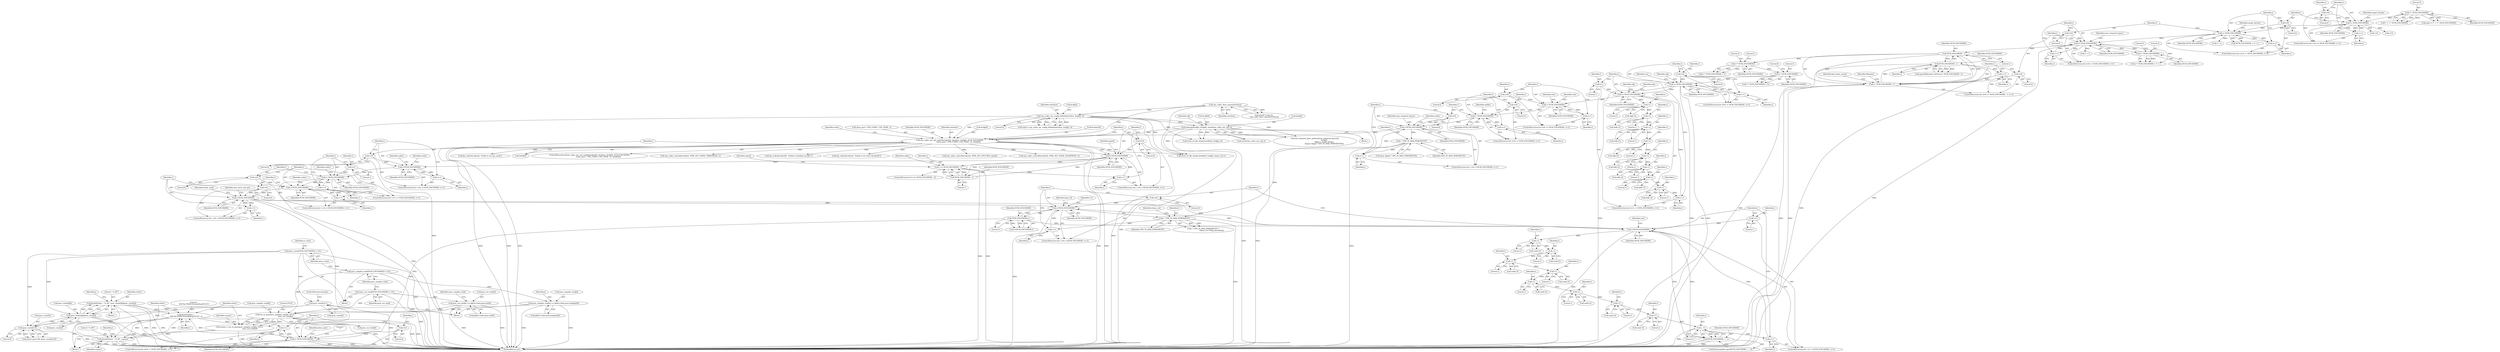digraph "0_Android_5a9753fca56f0eeb9f61e342b2fccffc364f9426_22@API" {
"1001669" [label="(Call,fprintf(stderr, \" %.3lf\", psnr_totals[i][j]/psnr_count[i]))"];
"1001655" [label="(Call,fprintf(stderr, \" %.3lf\", ovpsnr))"];
"1001651" [label="(Call,fprintf(stderr, \"\n ENC%d PSNR (Overall/Avg/Y/U/V)\", i))"];
"1001669" [label="(Call,fprintf(stderr, \" %.3lf\", psnr_totals[i][j]/psnr_count[i]))"];
"1001672" [label="(Call,psnr_totals[i][j]/psnr_count[i])"];
"1001633" [label="(Call,psnr_count[i]>0)"];
"1001558" [label="(Call,psnr_count[i]++)"];
"1000201" [label="(Call,psnr_count[NUM_ENCODERS] = {0})"];
"1001624" [label="(Call,i< NUM_ENCODERS)"];
"1001621" [label="(Call,i=0)"];
"1001627" [label="(Call,i++)"];
"1001066" [label="(Call,i<NUM_ENCODERS)"];
"1001063" [label="(Call,i=0)"];
"1001069" [label="(Call,i++)"];
"1001042" [label="(Call,i<NUM_ENCODERS)"];
"1001039" [label="(Call,i=0)"];
"1001045" [label="(Call,i++)"];
"1001018" [label="(Call,i< NUM_ENCODERS)"];
"1001015" [label="(Call,i=1)"];
"1001021" [label="(Call,i++)"];
"1000980" [label="(Call,i<NUM_ENCODERS)"];
"1000983" [label="(Call,i++)"];
"1000977" [label="(Call,i=0)"];
"1000941" [label="(Call,i<NUM_ENCODERS)"];
"1000938" [label="(Call,i=0)"];
"1000944" [label="(Call,i++)"];
"1000953" [label="(Call,i == NUM_ENCODERS - 1)"];
"1000955" [label="(Call,NUM_ENCODERS - 1)"];
"1000912" [label="(Call,vpx_codec_enc_init_multi(&codec[0], interface, &cfg[0], NUM_ENCODERS,\n                                 (show_psnr ? VPX_CODEC_USE_PSNR : 0), &dsf[0]))"];
"1000238" [label="(Call,vpx_codec_iface_name(interface))"];
"1000474" [label="(Call,vpx_codec_enc_config_default(interface, &cfg[i], 0))"];
"1000643" [label="(Call,memcpy(&cfg[i], &cfg[0], sizeof(vpx_codec_enc_cfg_t)))"];
"1000886" [label="(Call,i<NUM_ENCODERS)"];
"1000883" [label="(Call,i=0)"];
"1000889" [label="(Call,i++)"];
"1000908" [label="(Call,i * VPX_TS_MAX_PERIODICITY)"];
"1000864" [label="(Call,i< NUM_ENCODERS)"];
"1000867" [label="(Call,i++)"];
"1000861" [label="(Call,i=0)"];
"1000803" [label="(Call,i< NUM_ENCODERS)"];
"1000806" [label="(Call,i++)"];
"1000800" [label="(Call,i=0)"];
"1000637" [label="(Call,i< NUM_ENCODERS)"];
"1000640" [label="(Call,i++)"];
"1000746" [label="(Call,i-1)"];
"1000731" [label="(Call,i-1)"];
"1000715" [label="(Call,i-1)"];
"1000707" [label="(Call,i-1)"];
"1000700" [label="(Call,i-1)"];
"1000687" [label="(Call,i-1)"];
"1000679" [label="(Call,i-1)"];
"1000672" [label="(Call,i-1)"];
"1000634" [label="(Call,i=1)"];
"1000464" [label="(Call,i< NUM_ENCODERS)"];
"1000467" [label="(Call,i++)"];
"1000461" [label="(Call,i=0)"];
"1000454" [label="(Call,3 * NUM_ENCODERS)"];
"1000442" [label="(Call,3 * NUM_ENCODERS)"];
"1000411" [label="(Call,NUM_ENCODERS - 1)"];
"1000368" [label="(Call,i< NUM_ENCODERS)"];
"1000365" [label="(Call,i=0)"];
"1000371" [label="(Call,i++)"];
"1000382" [label="(Call,2 * NUM_ENCODERS)"];
"1000344" [label="(Call,i< NUM_ENCODERS)"];
"1000347" [label="(Call,i++)"];
"1000341" [label="(Call,i=0)"];
"1000302" [label="(Call,i< NUM_ENCODERS)"];
"1000305" [label="(Call,i++)"];
"1000299" [label="(Call,i=0)"];
"1000228" [label="(Call,3 * NUM_ENCODERS)"];
"1000422" [label="(Call,NUM_ENCODERS - i)"];
"1000409" [label="(Call,i< NUM_ENCODERS - 1)"];
"1000406" [label="(Call,i=0)"];
"1000414" [label="(Call,i++)"];
"1001442" [label="(Call,NUM_ENCODERS-1)"];
"1001309" [label="(Call,i<NUM_ENCODERS)"];
"1001312" [label="(Call,i++)"];
"1001347" [label="(Call,i * VPX_TS_MAX_PERIODICITY)"];
"1001306" [label="(Call,i=0)"];
"1001137" [label="(Call,i<NUM_ENCODERS)"];
"1001134" [label="(Call,i=1)"];
"1001140" [label="(Call,i++)"];
"1001298" [label="(Call,i - 1)"];
"1001208" [label="(Call,i-1)"];
"1001201" [label="(Call,i-1)"];
"1001193" [label="(Call,i-1)"];
"1001184" [label="(Call,i-1)"];
"1001175" [label="(Call,i-1)"];
"1001166" [label="(Call,i-1)"];
"1001157" [label="(Call,i-1)"];
"1001148" [label="(Call,i-1)"];
"1001296" [label="(Call,NUM_ENCODERS - i - 1)"];
"1001641" [label="(Call,ovpsnr = sse_to_psnr(psnr_samples_total[i], 255.0,\n                                        psnr_sse_total[i]))"];
"1001643" [label="(Call,sse_to_psnr(psnr_samples_total[i], 255.0,\n                                        psnr_sse_total[i]))"];
"1001533" [label="(Call,psnr_samples_total[i] += pkt[i]->data.psnr.samples[0])"];
"1000196" [label="(Call,psnr_samples_total[NUM_ENCODERS] = {0})"];
"1000193" [label="(Call,psnr_sse_total[NUM_ENCODERS] = {0})"];
"1001518" [label="(Call,psnr_sse_total[i] += pkt[i]->data.psnr.sse[0])"];
"1000981" [label="(Identifier,i)"];
"1000422" [label="(Call,NUM_ENCODERS - i)"];
"1000681" [label="(Literal,1)"];
"1000455" [label="(Literal,3)"];
"1001014" [label="(ControlStructure,for ( i=1; i< NUM_ENCODERS; i++))"];
"1000868" [label="(Identifier,i)"];
"1000688" [label="(Identifier,i)"];
"1001658" [label="(Identifier,ovpsnr)"];
"1001167" [label="(Identifier,i)"];
"1001522" [label="(Call,pkt[i]->data.psnr.sse[0])"];
"1000746" [label="(Call,i-1)"];
"1001627" [label="(Call,i++)"];
"1000642" [label="(Block,)"];
"1001039" [label="(Call,i=0)"];
"1001155" [label="(Call,raw[i-1])"];
"1000867" [label="(Call,i++)"];
"1001195" [label="(Literal,1)"];
"1000917" [label="(Identifier,interface)"];
"1001146" [label="(Call,raw[i-1])"];
"1000462" [label="(Identifier,i)"];
"1001105" [label="(Identifier,frame_avail)"];
"1001655" [label="(Call,fprintf(stderr, \" %.3lf\", ovpsnr))"];
"1000862" [label="(Identifier,i)"];
"1001731" [label="(MethodReturn,int)"];
"1000376" [label="(Identifier,num_temporal_layers)"];
"1000464" [label="(Call,i< NUM_ENCODERS)"];
"1001208" [label="(Call,i-1)"];
"1000415" [label="(Identifier,i)"];
"1001535" [label="(Identifier,psnr_samples_total)"];
"1000713" [label="(Call,dsf[i-1])"];
"1000888" [label="(Identifier,NUM_ENCODERS)"];
"1001444" [label="(Literal,1)"];
"1001069" [label="(Call,i++)"];
"1000687" [label="(Call,i-1)"];
"1001312" [label="(Call,i++)"];
"1001166" [label="(Call,i-1)"];
"1001028" [label="(Identifier,codec)"];
"1001138" [label="(Identifier,i)"];
"1000944" [label="(Call,i++)"];
"1000983" [label="(Call,i++)"];
"1000918" [label="(Call,&cfg[0])"];
"1000369" [label="(Identifier,i)"];
"1001148" [label="(Call,i-1)"];
"1001389" [label="(Identifier,tv1)"];
"1000931" [label="(Call,die_codec(&codec[0], \"Failed to initialize encoder\"))"];
"1000301" [label="(Literal,0)"];
"1000913" [label="(Call,&codec[0])"];
"1001074" [label="(Identifier,max_intra_size_pct)"];
"1001670" [label="(Identifier,stderr)"];
"1001016" [label="(Identifier,i)"];
"1000984" [label="(Identifier,i)"];
"1000715" [label="(Call,i-1)"];
"1000886" [label="(Call,i<NUM_ENCODERS)"];
"1001644" [label="(Call,psnr_samples_total[i])"];
"1001185" [label="(Identifier,i)"];
"1000411" [label="(Call,NUM_ENCODERS - 1)"];
"1000340" [label="(ControlStructure,for (i=0; i< NUM_ENCODERS; i++))"];
"1000638" [label="(Identifier,i)"];
"1000419" [label="(Call,sprintf(filename,\"ds%d.yuv\",NUM_ENCODERS - i))"];
"1001625" [label="(Identifier,i)"];
"1000639" [label="(Identifier,NUM_ENCODERS)"];
"1000731" [label="(Call,i-1)"];
"1000454" [label="(Call,3 * NUM_ENCODERS)"];
"1000802" [label="(Literal,0)"];
"1001062" [label="(ControlStructure,for ( i=0; i<NUM_ENCODERS; i++))"];
"1001673" [label="(Call,psnr_totals[i][j])"];
"1000994" [label="(Call,die_codec(&codec[i], \"Failed to set static threshold\"))"];
"1000474" [label="(Call,vpx_codec_enc_config_default(interface, &cfg[i], 0))"];
"1000937" [label="(ControlStructure,for ( i=0; i<NUM_ENCODERS; i++))"];
"1001305" [label="(ControlStructure,for ( i=0; i<NUM_ENCODERS; i++))"];
"1000942" [label="(Identifier,i)"];
"1000197" [label="(Identifier,psnr_samples_total)"];
"1000635" [label="(Identifier,i)"];
"1000230" [label="(Identifier,NUM_ENCODERS)"];
"1000689" [label="(Literal,1)"];
"1000637" [label="(Call,i< NUM_ENCODERS)"];
"1000865" [label="(Identifier,i)"];
"1001672" [label="(Call,psnr_totals[i][j]/psnr_count[i])"];
"1000359" [label="(Call,5 + i)"];
"1001562" [label="(ControlStructure,break;)"];
"1000453" [label="(Call,3 * NUM_ENCODERS + 6)"];
"1001300" [label="(Literal,1)"];
"1001313" [label="(Identifier,i)"];
"1000990" [label="(Identifier,codec)"];
"1000890" [label="(Identifier,i)"];
"1000804" [label="(Identifier,i)"];
"1001654" [label="(Identifier,i)"];
"1000949" [label="(Identifier,speed)"];
"1000196" [label="(Call,psnr_samples_total[NUM_ENCODERS] = {0})"];
"1000801" [label="(Identifier,i)"];
"1001019" [label="(Identifier,i)"];
"1000193" [label="(Call,psnr_sse_total[NUM_ENCODERS] = {0})"];
"1001631" [label="(Call,(show_psnr) && (psnr_count[i]>0))"];
"1001164" [label="(Call,raw[i-1])"];
"1000413" [label="(Literal,1)"];
"1000894" [label="(Identifier,num_temporal_layers)"];
"1000882" [label="(ControlStructure,for ( i=0; i<NUM_ENCODERS; i++))"];
"1001632" [label="(Identifier,show_psnr)"];
"1001712" [label="(Call,write_ivf_file_header(outfile[i], &cfg[i], frame_cnt-1))"];
"1001173" [label="(Call,raw[i-1])"];
"1001175" [label="(Call,i-1)"];
"1000383" [label="(Literal,2)"];
"1001668" [label="(Block,)"];
"1001307" [label="(Identifier,i)"];
"1000298" [label="(ControlStructure,for (i=0; i< NUM_ENCODERS; i++))"];
"1000224" [label="(Call,argc!= (7 + 3 * NUM_ENCODERS))"];
"1001150" [label="(Literal,1)"];
"1000963" [label="(Call,vpx_codec_control(&codec[i], VP8E_SET_CPUUSED, speed))"];
"1000648" [label="(Call,&cfg[0])"];
"1000955" [label="(Call,NUM_ENCODERS - 1)"];
"1000698" [label="(Call,cfg[i-1])"];
"1001349" [label="(Identifier,VPX_TS_MAX_PERIODICITY)"];
"1001068" [label="(Identifier,NUM_ENCODERS)"];
"1001516" [label="(Block,)"];
"1000385" [label="(Call,5 + i)"];
"1001184" [label="(Call,i-1)"];
"1000705" [label="(Call,dsf[i-1])"];
"1000806" [label="(Call,i++)"];
"1000864" [label="(Call,i< NUM_ENCODERS)"];
"1000701" [label="(Identifier,i)"];
"1000640" [label="(Call,i++)"];
"1000467" [label="(Call,i++)"];
"1000407" [label="(Identifier,i)"];
"1000685" [label="(Call,dsf[i-1])"];
"1000873" [label="(Call,write_ivf_file_header(outfile[i], &cfg[i], 0))"];
"1000680" [label="(Identifier,i)"];
"1000889" [label="(Call,i++)"];
"1001641" [label="(Call,ovpsnr = sse_to_psnr(psnr_samples_total[i], 255.0,\n                                        psnr_sse_total[i]))"];
"1000149" [label="(Block,)"];
"1000470" [label="(Call,res[i] = vpx_codec_enc_config_default(interface, &cfg[i], 0))"];
"1000807" [label="(Identifier,i)"];
"1000468" [label="(Identifier,i)"];
"1001348" [label="(Identifier,i)"];
"1001669" [label="(Call,fprintf(stderr, \" %.3lf\", psnr_totals[i][j]/psnr_count[i]))"];
"1001310" [label="(Identifier,i)"];
"1000329" [label="(Call,i+5)"];
"1001202" [label="(Identifier,i)"];
"1001626" [label="(Identifier,NUM_ENCODERS)"];
"1001667" [label="(Identifier,j)"];
"1001045" [label="(Call,i++)"];
"1000748" [label="(Literal,1)"];
"1000732" [label="(Identifier,i)"];
"1001067" [label="(Identifier,i)"];
"1001656" [label="(Identifier,stderr)"];
"1001628" [label="(Identifier,i)"];
"1000636" [label="(Literal,1)"];
"1000866" [label="(Identifier,NUM_ENCODERS)"];
"1000239" [label="(Identifier,interface)"];
"1000305" [label="(Call,i++)"];
"1000941" [label="(Call,i<NUM_ENCODERS)"];
"1000679" [label="(Call,i-1)"];
"1000644" [label="(Call,&cfg[i])"];
"1000236" [label="(Call,printf(\"Using %s\n\",vpx_codec_iface_name(interface)))"];
"1000673" [label="(Identifier,i)"];
"1001159" [label="(Literal,1)"];
"1001001" [label="(Call,vpx_codec_control(&codec[0], VP8E_SET_NOISE_SENSITIVITY, 1))"];
"1001149" [label="(Identifier,i)"];
"1000364" [label="(ControlStructure,for (i=0; i< NUM_ENCODERS; i++))"];
"1000357" [label="(Call,NUM_ENCODERS + 5 + i)"];
"1001637" [label="(Literal,0)"];
"1000979" [label="(Literal,0)"];
"1001651" [label="(Call,fprintf(stderr, \"\n ENC%d PSNR (Overall/Avg/Y/U/V)\", i))"];
"1000939" [label="(Identifier,i)"];
"1000480" [label="(Literal,0)"];
"1001558" [label="(Call,psnr_count[i]++)"];
"1000371" [label="(Call,i++)"];
"1000381" [label="(Call,2 * NUM_ENCODERS + 5 + i)"];
"1000228" [label="(Call,3 * NUM_ENCODERS)"];
"1000205" [label="(Identifier,cx_time)"];
"1000934" [label="(Identifier,codec)"];
"1001622" [label="(Identifier,i)"];
"1000463" [label="(Literal,0)"];
"1001004" [label="(Identifier,codec)"];
"1001046" [label="(Identifier,i)"];
"1001177" [label="(Literal,1)"];
"1000441" [label="(Call,3 * NUM_ENCODERS + 5)"];
"1000306" [label="(Identifier,i)"];
"1000860" [label="(ControlStructure,for (i=0; i< NUM_ENCODERS; i++))"];
"1000943" [label="(Identifier,NUM_ENCODERS)"];
"1001191" [label="(Call,raw[i-1])"];
"1001623" [label="(Literal,0)"];
"1000300" [label="(Identifier,i)"];
"1000343" [label="(Literal,0)"];
"1000952" [label="(ControlStructure,if (i == NUM_ENCODERS - 1))"];
"1000915" [label="(Identifier,codec)"];
"1000366" [label="(Identifier,i)"];
"1000465" [label="(Identifier,i)"];
"1000408" [label="(Literal,0)"];
"1001018" [label="(Call,i< NUM_ENCODERS)"];
"1000342" [label="(Identifier,i)"];
"1000444" [label="(Identifier,NUM_ENCODERS)"];
"1000717" [label="(Literal,1)"];
"1000643" [label="(Call,memcpy(&cfg[i], &cfg[0], sizeof(vpx_codec_enc_cfg_t)))"];
"1000367" [label="(Literal,0)"];
"1000476" [label="(Call,&cfg[i])"];
"1001638" [label="(Block,)"];
"1000956" [label="(Identifier,NUM_ENCODERS)"];
"1000406" [label="(Call,i=0)"];
"1000652" [label="(Call,sizeof(vpx_codec_enc_cfg_t))"];
"1000442" [label="(Call,3 * NUM_ENCODERS)"];
"1000384" [label="(Identifier,NUM_ENCODERS)"];
"1000885" [label="(Literal,0)"];
"1000497" [label="(Identifier,cfg)"];
"1000813" [label="(Identifier,raw)"];
"1000976" [label="(ControlStructure,for ( i=0; i<NUM_ENCODERS; i++))"];
"1001643" [label="(Call,sse_to_psnr(psnr_samples_total[i], 255.0,\n                                        psnr_sse_total[i]))"];
"1001044" [label="(Identifier,NUM_ENCODERS)"];
"1001346" [label="(Call,i * VPX_TS_MAX_PERIODICITY +\n                                frame_cnt % flag_periodicity)"];
"1000716" [label="(Identifier,i)"];
"1000970" [label="(Call,die_codec(&codec[i], \"Failed to set cpu_used\"))"];
"1001140" [label="(Call,i++)"];
"1000729" [label="(Call,dsf[i-1])"];
"1000953" [label="(Call,i == NUM_ENCODERS - 1)"];
"1000892" [label="(Call,set_temporal_layer_pattern(num_temporal_layers[i],\n                                   &cfg[i],\n                                   cfg[i].rc_target_bitrate,\n                                   &layer_flags[i * VPX_TS_MAX_PERIODICITY]))"];
"1001043" [label="(Identifier,i)"];
"1001440" [label="(Call,i=NUM_ENCODERS-1)"];
"1000909" [label="(Identifier,i)"];
"1000674" [label="(Literal,1)"];
"1000927" [label="(Call,&dsf[0])"];
"1001533" [label="(Call,psnr_samples_total[i] += pkt[i]->data.psnr.samples[0])"];
"1001041" [label="(Literal,0)"];
"1000908" [label="(Call,i * VPX_TS_MAX_PERIODICITY)"];
"1001299" [label="(Identifier,i)"];
"1000677" [label="(Call,dsf[i-1])"];
"1001210" [label="(Literal,1)"];
"1000800" [label="(Call,i=0)"];
"1001066" [label="(Call,i<NUM_ENCODERS)"];
"1000443" [label="(Literal,3)"];
"1001653" [label="(Literal,\"\n ENC%d PSNR (Overall/Avg/Y/U/V)\")"];
"1001648" [label="(Call,psnr_sse_total[i])"];
"1001042" [label="(Call,i<NUM_ENCODERS)"];
"1000372" [label="(Identifier,i)"];
"1000304" [label="(Identifier,NUM_ENCODERS)"];
"1001624" [label="(Call,i< NUM_ENCODERS)"];
"1001038" [label="(ControlStructure,for ( i=0; i<NUM_ENCODERS; i++))"];
"1000708" [label="(Identifier,i)"];
"1000311" [label="(Identifier,target_bitrate)"];
"1001351" [label="(Identifier,frame_cnt)"];
"1001442" [label="(Call,NUM_ENCODERS-1)"];
"1001186" [label="(Literal,1)"];
"1001316" [label="(Identifier,layer_id)"];
"1001015" [label="(Call,i=1)"];
"1000978" [label="(Identifier,i)"];
"1000945" [label="(Identifier,i)"];
"1000348" [label="(Identifier,i)"];
"1001550" [label="(Identifier,j)"];
"1001311" [label="(Identifier,NUM_ENCODERS)"];
"1000700" [label="(Call,i-1)"];
"1000437" [label="(Identifier,key_frame_insert)"];
"1001297" [label="(Identifier,NUM_ENCODERS)"];
"1000980" [label="(Call,i<NUM_ENCODERS)"];
"1000906" [label="(Call,layer_flags[i * VPX_TS_MAX_PERIODICITY])"];
"1000370" [label="(Identifier,NUM_ENCODERS)"];
"1001022" [label="(Identifier,i)"];
"1000347" [label="(Call,i++)"];
"1000303" [label="(Identifier,i)"];
"1000445" [label="(Literal,5)"];
"1000337" [label="(Call,i+4)"];
"1000386" [label="(Literal,5)"];
"1001136" [label="(Literal,1)"];
"1001642" [label="(Identifier,ovpsnr)"];
"1000229" [label="(Literal,3)"];
"1001308" [label="(Literal,0)"];
"1001176" [label="(Identifier,i)"];
"1001139" [label="(Identifier,NUM_ENCODERS)"];
"1001137" [label="(Call,i<NUM_ENCODERS)"];
"1000887" [label="(Identifier,i)"];
"1000423" [label="(Identifier,NUM_ENCODERS)"];
"1001133" [label="(ControlStructure,for ( i=1; i<NUM_ENCODERS; i++))"];
"1000799" [label="(ControlStructure,for (i=0; i< NUM_ENCODERS; i++))"];
"1001621" [label="(Call,i=0)"];
"1001657" [label="(Literal,\" %.3lf\")"];
"1000424" [label="(Identifier,i)"];
"1000805" [label="(Identifier,NUM_ENCODERS)"];
"1000911" [label="(ControlStructure,if(vpx_codec_enc_init_multi(&codec[0], interface, &cfg[0], NUM_ENCODERS,\n                                 (show_psnr ? VPX_CODEC_USE_PSNR : 0), &dsf[0])))"];
"1001296" [label="(Call,NUM_ENCODERS - i - 1)"];
"1000844" [label="(Identifier,raw)"];
"1000226" [label="(Call,7 + 3 * NUM_ENCODERS)"];
"1001209" [label="(Identifier,i)"];
"1001021" [label="(Call,i++)"];
"1001203" [label="(Literal,1)"];
"1001017" [label="(Literal,1)"];
"1000641" [label="(Identifier,i)"];
"1000884" [label="(Identifier,i)"];
"1000670" [label="(Call,cfg[i-1])"];
"1001135" [label="(Identifier,i)"];
"1001201" [label="(Call,i-1)"];
"1000646" [label="(Identifier,cfg)"];
"1000341" [label="(Call,i=0)"];
"1001633" [label="(Call,psnr_count[i]>0)"];
"1001518" [label="(Call,psnr_sse_total[i] += pkt[i]->data.psnr.sse[0])"];
"1001678" [label="(Call,psnr_count[i])"];
"1001559" [label="(Call,psnr_count[i])"];
"1000977" [label="(Call,i=0)"];
"1000475" [label="(Identifier,interface)"];
"1000352" [label="(Identifier,target_bitrate)"];
"1000302" [label="(Call,i< NUM_ENCODERS)"];
"1000923" [label="(Call,show_psnr ? VPX_CODEC_USE_PSNR : 0)"];
"1000299" [label="(Call,i=0)"];
"1001157" [label="(Call,i-1)"];
"1000633" [label="(ControlStructure,for (i=1; i< NUM_ENCODERS; i++))"];
"1000365" [label="(Call,i=0)"];
"1001168" [label="(Literal,1)"];
"1001298" [label="(Call,i - 1)"];
"1000405" [label="(ControlStructure,for (i=0; i< NUM_ENCODERS - 1; i++))"];
"1000368" [label="(Call,i< NUM_ENCODERS)"];
"1000883" [label="(Call,i=0)"];
"1000910" [label="(Identifier,VPX_TS_MAX_PERIODICITY)"];
"1000709" [label="(Literal,1)"];
"1000414" [label="(Call,i++)"];
"1001065" [label="(Literal,0)"];
"1000957" [label="(Literal,1)"];
"1001728" [label="(Literal,\"\n\")"];
"1000201" [label="(Call,psnr_count[NUM_ENCODERS] = {0})"];
"1000672" [label="(Call,i-1)"];
"1001064" [label="(Identifier,i)"];
"1001661" [label="(Identifier,j)"];
"1001070" [label="(Identifier,i)"];
"1001634" [label="(Call,psnr_count[i])"];
"1001537" [label="(Call,pkt[i]->data.psnr.samples[0])"];
"1000346" [label="(Identifier,NUM_ENCODERS)"];
"1000202" [label="(Identifier,psnr_count)"];
"1000409" [label="(Call,i< NUM_ENCODERS - 1)"];
"1000863" [label="(Literal,0)"];
"1000345" [label="(Identifier,i)"];
"1001158" [label="(Identifier,i)"];
"1000982" [label="(Identifier,NUM_ENCODERS)"];
"1000707" [label="(Call,i-1)"];
"1000382" [label="(Call,2 * NUM_ENCODERS)"];
"1001309" [label="(Call,i<NUM_ENCODERS)"];
"1000940" [label="(Literal,0)"];
"1001671" [label="(Literal,\" %.3lf\")"];
"1001040" [label="(Identifier,i)"];
"1000912" [label="(Call,vpx_codec_enc_init_multi(&codec[0], interface, &cfg[0], NUM_ENCODERS,\n                                 (show_psnr ? VPX_CODEC_USE_PSNR : 0), &dsf[0]))"];
"1000861" [label="(Call,i=0)"];
"1000420" [label="(Identifier,filename)"];
"1000456" [label="(Identifier,NUM_ENCODERS)"];
"1001020" [label="(Identifier,NUM_ENCODERS)"];
"1000959" [label="(Identifier,speed)"];
"1001134" [label="(Call,i=1)"];
"1000634" [label="(Call,i=1)"];
"1000966" [label="(Identifier,codec)"];
"1000781" [label="(Identifier,cfg)"];
"1001306" [label="(Call,i=0)"];
"1001620" [label="(ControlStructure,for (i=0; i< NUM_ENCODERS; i++))"];
"1001194" [label="(Identifier,i)"];
"1001182" [label="(Call,raw[i-1])"];
"1000954" [label="(Identifier,i)"];
"1000457" [label="(Literal,6)"];
"1000987" [label="(Call,vpx_codec_control(&codec[i], VP8E_SET_STATIC_THRESHOLD, 1))"];
"1000938" [label="(Call,i=0)"];
"1001206" [label="(Call,raw[i-1])"];
"1000460" [label="(ControlStructure,for (i=0; i< NUM_ENCODERS; i++))"];
"1001199" [label="(Call,raw[i-1])"];
"1001347" [label="(Call,i * VPX_TS_MAX_PERIODICITY)"];
"1000472" [label="(Identifier,res)"];
"1000410" [label="(Identifier,i)"];
"1000461" [label="(Call,i=0)"];
"1001294" [label="(Call,downsampled_input[NUM_ENCODERS - i - 1])"];
"1001647" [label="(Literal,255.0)"];
"1000803" [label="(Call,i< NUM_ENCODERS)"];
"1000194" [label="(Identifier,psnr_sse_total)"];
"1001443" [label="(Identifier,NUM_ENCODERS)"];
"1001519" [label="(Call,psnr_sse_total[i])"];
"1001147" [label="(Identifier,raw)"];
"1001652" [label="(Identifier,stderr)"];
"1000344" [label="(Call,i< NUM_ENCODERS)"];
"1000466" [label="(Identifier,NUM_ENCODERS)"];
"1001063" [label="(Call,i=0)"];
"1000922" [label="(Identifier,NUM_ENCODERS)"];
"1001534" [label="(Call,psnr_samples_total[i])"];
"1000412" [label="(Identifier,NUM_ENCODERS)"];
"1000871" [label="(Identifier,outfile)"];
"1000744" [label="(Call,dsf[i-1])"];
"1000747" [label="(Identifier,i)"];
"1000702" [label="(Literal,1)"];
"1001141" [label="(Identifier,i)"];
"1000238" [label="(Call,vpx_codec_iface_name(interface))"];
"1000733" [label="(Literal,1)"];
"1001052" [label="(Identifier,codec)"];
"1000657" [label="(Identifier,cfg)"];
"1001193" [label="(Call,i-1)"];
"1001669" -> "1001668"  [label="AST: "];
"1001669" -> "1001672"  [label="CFG: "];
"1001670" -> "1001669"  [label="AST: "];
"1001671" -> "1001669"  [label="AST: "];
"1001672" -> "1001669"  [label="AST: "];
"1001667" -> "1001669"  [label="CFG: "];
"1001669" -> "1001731"  [label="DDG: "];
"1001669" -> "1001731"  [label="DDG: "];
"1001669" -> "1001731"  [label="DDG: "];
"1001669" -> "1001651"  [label="DDG: "];
"1001655" -> "1001669"  [label="DDG: "];
"1001672" -> "1001669"  [label="DDG: "];
"1001672" -> "1001669"  [label="DDG: "];
"1001655" -> "1001638"  [label="AST: "];
"1001655" -> "1001658"  [label="CFG: "];
"1001656" -> "1001655"  [label="AST: "];
"1001657" -> "1001655"  [label="AST: "];
"1001658" -> "1001655"  [label="AST: "];
"1001661" -> "1001655"  [label="CFG: "];
"1001655" -> "1001731"  [label="DDG: "];
"1001655" -> "1001731"  [label="DDG: "];
"1001655" -> "1001731"  [label="DDG: "];
"1001655" -> "1001651"  [label="DDG: "];
"1001651" -> "1001655"  [label="DDG: "];
"1001641" -> "1001655"  [label="DDG: "];
"1001651" -> "1001638"  [label="AST: "];
"1001651" -> "1001654"  [label="CFG: "];
"1001652" -> "1001651"  [label="AST: "];
"1001653" -> "1001651"  [label="AST: "];
"1001654" -> "1001651"  [label="AST: "];
"1001656" -> "1001651"  [label="CFG: "];
"1001651" -> "1001731"  [label="DDG: "];
"1001651" -> "1001627"  [label="DDG: "];
"1001624" -> "1001651"  [label="DDG: "];
"1001672" -> "1001678"  [label="CFG: "];
"1001673" -> "1001672"  [label="AST: "];
"1001678" -> "1001672"  [label="AST: "];
"1001672" -> "1001731"  [label="DDG: "];
"1001672" -> "1001731"  [label="DDG: "];
"1001672" -> "1001633"  [label="DDG: "];
"1001633" -> "1001672"  [label="DDG: "];
"1001558" -> "1001672"  [label="DDG: "];
"1000201" -> "1001672"  [label="DDG: "];
"1001633" -> "1001631"  [label="AST: "];
"1001633" -> "1001637"  [label="CFG: "];
"1001634" -> "1001633"  [label="AST: "];
"1001637" -> "1001633"  [label="AST: "];
"1001631" -> "1001633"  [label="CFG: "];
"1001633" -> "1001731"  [label="DDG: "];
"1001633" -> "1001631"  [label="DDG: "];
"1001633" -> "1001631"  [label="DDG: "];
"1001558" -> "1001633"  [label="DDG: "];
"1000201" -> "1001633"  [label="DDG: "];
"1001558" -> "1001516"  [label="AST: "];
"1001558" -> "1001559"  [label="CFG: "];
"1001559" -> "1001558"  [label="AST: "];
"1001562" -> "1001558"  [label="CFG: "];
"1001558" -> "1001731"  [label="DDG: "];
"1000201" -> "1001558"  [label="DDG: "];
"1000201" -> "1000149"  [label="AST: "];
"1000201" -> "1000202"  [label="CFG: "];
"1000202" -> "1000201"  [label="AST: "];
"1000205" -> "1000201"  [label="CFG: "];
"1000201" -> "1001731"  [label="DDG: "];
"1001624" -> "1001620"  [label="AST: "];
"1001624" -> "1001626"  [label="CFG: "];
"1001625" -> "1001624"  [label="AST: "];
"1001626" -> "1001624"  [label="AST: "];
"1001632" -> "1001624"  [label="CFG: "];
"1001728" -> "1001624"  [label="CFG: "];
"1001624" -> "1001731"  [label="DDG: "];
"1001624" -> "1001731"  [label="DDG: "];
"1001624" -> "1001731"  [label="DDG: "];
"1001621" -> "1001624"  [label="DDG: "];
"1001627" -> "1001624"  [label="DDG: "];
"1001066" -> "1001624"  [label="DDG: "];
"1001442" -> "1001624"  [label="DDG: "];
"1001624" -> "1001627"  [label="DDG: "];
"1001621" -> "1001620"  [label="AST: "];
"1001621" -> "1001623"  [label="CFG: "];
"1001622" -> "1001621"  [label="AST: "];
"1001623" -> "1001621"  [label="AST: "];
"1001625" -> "1001621"  [label="CFG: "];
"1001627" -> "1001620"  [label="AST: "];
"1001627" -> "1001628"  [label="CFG: "];
"1001628" -> "1001627"  [label="AST: "];
"1001625" -> "1001627"  [label="CFG: "];
"1001066" -> "1001062"  [label="AST: "];
"1001066" -> "1001068"  [label="CFG: "];
"1001067" -> "1001066"  [label="AST: "];
"1001068" -> "1001066"  [label="AST: "];
"1001074" -> "1001066"  [label="CFG: "];
"1001105" -> "1001066"  [label="CFG: "];
"1001066" -> "1001731"  [label="DDG: "];
"1001063" -> "1001066"  [label="DDG: "];
"1001069" -> "1001066"  [label="DDG: "];
"1001042" -> "1001066"  [label="DDG: "];
"1001066" -> "1001069"  [label="DDG: "];
"1001066" -> "1001137"  [label="DDG: "];
"1001066" -> "1001309"  [label="DDG: "];
"1001063" -> "1001062"  [label="AST: "];
"1001063" -> "1001065"  [label="CFG: "];
"1001064" -> "1001063"  [label="AST: "];
"1001065" -> "1001063"  [label="AST: "];
"1001067" -> "1001063"  [label="CFG: "];
"1001069" -> "1001062"  [label="AST: "];
"1001069" -> "1001070"  [label="CFG: "];
"1001070" -> "1001069"  [label="AST: "];
"1001067" -> "1001069"  [label="CFG: "];
"1001042" -> "1001038"  [label="AST: "];
"1001042" -> "1001044"  [label="CFG: "];
"1001043" -> "1001042"  [label="AST: "];
"1001044" -> "1001042"  [label="AST: "];
"1001052" -> "1001042"  [label="CFG: "];
"1001064" -> "1001042"  [label="CFG: "];
"1001039" -> "1001042"  [label="DDG: "];
"1001045" -> "1001042"  [label="DDG: "];
"1001018" -> "1001042"  [label="DDG: "];
"1001042" -> "1001045"  [label="DDG: "];
"1001039" -> "1001038"  [label="AST: "];
"1001039" -> "1001041"  [label="CFG: "];
"1001040" -> "1001039"  [label="AST: "];
"1001041" -> "1001039"  [label="AST: "];
"1001043" -> "1001039"  [label="CFG: "];
"1001045" -> "1001038"  [label="AST: "];
"1001045" -> "1001046"  [label="CFG: "];
"1001046" -> "1001045"  [label="AST: "];
"1001043" -> "1001045"  [label="CFG: "];
"1001018" -> "1001014"  [label="AST: "];
"1001018" -> "1001020"  [label="CFG: "];
"1001019" -> "1001018"  [label="AST: "];
"1001020" -> "1001018"  [label="AST: "];
"1001028" -> "1001018"  [label="CFG: "];
"1001040" -> "1001018"  [label="CFG: "];
"1001018" -> "1001731"  [label="DDG: "];
"1001015" -> "1001018"  [label="DDG: "];
"1001021" -> "1001018"  [label="DDG: "];
"1000980" -> "1001018"  [label="DDG: "];
"1001018" -> "1001021"  [label="DDG: "];
"1001015" -> "1001014"  [label="AST: "];
"1001015" -> "1001017"  [label="CFG: "];
"1001016" -> "1001015"  [label="AST: "];
"1001017" -> "1001015"  [label="AST: "];
"1001019" -> "1001015"  [label="CFG: "];
"1001021" -> "1001014"  [label="AST: "];
"1001021" -> "1001022"  [label="CFG: "];
"1001022" -> "1001021"  [label="AST: "];
"1001019" -> "1001021"  [label="CFG: "];
"1000980" -> "1000976"  [label="AST: "];
"1000980" -> "1000982"  [label="CFG: "];
"1000981" -> "1000980"  [label="AST: "];
"1000982" -> "1000980"  [label="AST: "];
"1000990" -> "1000980"  [label="CFG: "];
"1001004" -> "1000980"  [label="CFG: "];
"1000983" -> "1000980"  [label="DDG: "];
"1000977" -> "1000980"  [label="DDG: "];
"1000941" -> "1000980"  [label="DDG: "];
"1000980" -> "1000983"  [label="DDG: "];
"1000983" -> "1000976"  [label="AST: "];
"1000983" -> "1000984"  [label="CFG: "];
"1000984" -> "1000983"  [label="AST: "];
"1000981" -> "1000983"  [label="CFG: "];
"1000977" -> "1000976"  [label="AST: "];
"1000977" -> "1000979"  [label="CFG: "];
"1000978" -> "1000977"  [label="AST: "];
"1000979" -> "1000977"  [label="AST: "];
"1000981" -> "1000977"  [label="CFG: "];
"1000941" -> "1000937"  [label="AST: "];
"1000941" -> "1000943"  [label="CFG: "];
"1000942" -> "1000941"  [label="AST: "];
"1000943" -> "1000941"  [label="AST: "];
"1000949" -> "1000941"  [label="CFG: "];
"1000978" -> "1000941"  [label="CFG: "];
"1000938" -> "1000941"  [label="DDG: "];
"1000944" -> "1000941"  [label="DDG: "];
"1000955" -> "1000941"  [label="DDG: "];
"1000912" -> "1000941"  [label="DDG: "];
"1000941" -> "1000953"  [label="DDG: "];
"1000941" -> "1000955"  [label="DDG: "];
"1000938" -> "1000937"  [label="AST: "];
"1000938" -> "1000940"  [label="CFG: "];
"1000939" -> "1000938"  [label="AST: "];
"1000940" -> "1000938"  [label="AST: "];
"1000942" -> "1000938"  [label="CFG: "];
"1000944" -> "1000937"  [label="AST: "];
"1000944" -> "1000945"  [label="CFG: "];
"1000945" -> "1000944"  [label="AST: "];
"1000942" -> "1000944"  [label="CFG: "];
"1000953" -> "1000944"  [label="DDG: "];
"1000953" -> "1000952"  [label="AST: "];
"1000953" -> "1000955"  [label="CFG: "];
"1000954" -> "1000953"  [label="AST: "];
"1000955" -> "1000953"  [label="AST: "];
"1000959" -> "1000953"  [label="CFG: "];
"1000966" -> "1000953"  [label="CFG: "];
"1000953" -> "1001731"  [label="DDG: "];
"1000953" -> "1001731"  [label="DDG: "];
"1000955" -> "1000953"  [label="DDG: "];
"1000955" -> "1000953"  [label="DDG: "];
"1000955" -> "1000957"  [label="CFG: "];
"1000956" -> "1000955"  [label="AST: "];
"1000957" -> "1000955"  [label="AST: "];
"1000912" -> "1000911"  [label="AST: "];
"1000912" -> "1000927"  [label="CFG: "];
"1000913" -> "1000912"  [label="AST: "];
"1000917" -> "1000912"  [label="AST: "];
"1000918" -> "1000912"  [label="AST: "];
"1000922" -> "1000912"  [label="AST: "];
"1000923" -> "1000912"  [label="AST: "];
"1000927" -> "1000912"  [label="AST: "];
"1000934" -> "1000912"  [label="CFG: "];
"1000939" -> "1000912"  [label="CFG: "];
"1000912" -> "1001731"  [label="DDG: "];
"1000912" -> "1001731"  [label="DDG: "];
"1000912" -> "1001731"  [label="DDG: "];
"1000912" -> "1001731"  [label="DDG: "];
"1000912" -> "1001731"  [label="DDG: "];
"1000238" -> "1000912"  [label="DDG: "];
"1000474" -> "1000912"  [label="DDG: "];
"1000643" -> "1000912"  [label="DDG: "];
"1000886" -> "1000912"  [label="DDG: "];
"1000912" -> "1000931"  [label="DDG: "];
"1000912" -> "1000963"  [label="DDG: "];
"1000912" -> "1000970"  [label="DDG: "];
"1000912" -> "1000987"  [label="DDG: "];
"1000912" -> "1000994"  [label="DDG: "];
"1000912" -> "1001001"  [label="DDG: "];
"1000912" -> "1001712"  [label="DDG: "];
"1000238" -> "1000236"  [label="AST: "];
"1000238" -> "1000239"  [label="CFG: "];
"1000239" -> "1000238"  [label="AST: "];
"1000236" -> "1000238"  [label="CFG: "];
"1000238" -> "1001731"  [label="DDG: "];
"1000238" -> "1000236"  [label="DDG: "];
"1000238" -> "1000474"  [label="DDG: "];
"1000474" -> "1000470"  [label="AST: "];
"1000474" -> "1000480"  [label="CFG: "];
"1000475" -> "1000474"  [label="AST: "];
"1000476" -> "1000474"  [label="AST: "];
"1000480" -> "1000474"  [label="AST: "];
"1000470" -> "1000474"  [label="CFG: "];
"1000474" -> "1001731"  [label="DDG: "];
"1000474" -> "1001731"  [label="DDG: "];
"1000474" -> "1000470"  [label="DDG: "];
"1000474" -> "1000470"  [label="DDG: "];
"1000474" -> "1000470"  [label="DDG: "];
"1000474" -> "1000643"  [label="DDG: "];
"1000474" -> "1000873"  [label="DDG: "];
"1000474" -> "1000892"  [label="DDG: "];
"1000474" -> "1001712"  [label="DDG: "];
"1000643" -> "1000642"  [label="AST: "];
"1000643" -> "1000652"  [label="CFG: "];
"1000644" -> "1000643"  [label="AST: "];
"1000648" -> "1000643"  [label="AST: "];
"1000652" -> "1000643"  [label="AST: "];
"1000657" -> "1000643"  [label="CFG: "];
"1000643" -> "1001731"  [label="DDG: "];
"1000643" -> "1001731"  [label="DDG: "];
"1000643" -> "1000873"  [label="DDG: "];
"1000643" -> "1000873"  [label="DDG: "];
"1000643" -> "1000892"  [label="DDG: "];
"1000643" -> "1000892"  [label="DDG: "];
"1000643" -> "1001712"  [label="DDG: "];
"1000886" -> "1000882"  [label="AST: "];
"1000886" -> "1000888"  [label="CFG: "];
"1000887" -> "1000886"  [label="AST: "];
"1000888" -> "1000886"  [label="AST: "];
"1000894" -> "1000886"  [label="CFG: "];
"1000915" -> "1000886"  [label="CFG: "];
"1000883" -> "1000886"  [label="DDG: "];
"1000889" -> "1000886"  [label="DDG: "];
"1000864" -> "1000886"  [label="DDG: "];
"1000886" -> "1000908"  [label="DDG: "];
"1000883" -> "1000882"  [label="AST: "];
"1000883" -> "1000885"  [label="CFG: "];
"1000884" -> "1000883"  [label="AST: "];
"1000885" -> "1000883"  [label="AST: "];
"1000887" -> "1000883"  [label="CFG: "];
"1000889" -> "1000882"  [label="AST: "];
"1000889" -> "1000890"  [label="CFG: "];
"1000890" -> "1000889"  [label="AST: "];
"1000887" -> "1000889"  [label="CFG: "];
"1000908" -> "1000889"  [label="DDG: "];
"1000908" -> "1000906"  [label="AST: "];
"1000908" -> "1000910"  [label="CFG: "];
"1000909" -> "1000908"  [label="AST: "];
"1000910" -> "1000908"  [label="AST: "];
"1000906" -> "1000908"  [label="CFG: "];
"1000908" -> "1001731"  [label="DDG: "];
"1000908" -> "1001347"  [label="DDG: "];
"1000864" -> "1000860"  [label="AST: "];
"1000864" -> "1000866"  [label="CFG: "];
"1000865" -> "1000864"  [label="AST: "];
"1000866" -> "1000864"  [label="AST: "];
"1000871" -> "1000864"  [label="CFG: "];
"1000884" -> "1000864"  [label="CFG: "];
"1000867" -> "1000864"  [label="DDG: "];
"1000861" -> "1000864"  [label="DDG: "];
"1000803" -> "1000864"  [label="DDG: "];
"1000864" -> "1000867"  [label="DDG: "];
"1000867" -> "1000860"  [label="AST: "];
"1000867" -> "1000868"  [label="CFG: "];
"1000868" -> "1000867"  [label="AST: "];
"1000865" -> "1000867"  [label="CFG: "];
"1000861" -> "1000860"  [label="AST: "];
"1000861" -> "1000863"  [label="CFG: "];
"1000862" -> "1000861"  [label="AST: "];
"1000863" -> "1000861"  [label="AST: "];
"1000865" -> "1000861"  [label="CFG: "];
"1000803" -> "1000799"  [label="AST: "];
"1000803" -> "1000805"  [label="CFG: "];
"1000804" -> "1000803"  [label="AST: "];
"1000805" -> "1000803"  [label="AST: "];
"1000813" -> "1000803"  [label="CFG: "];
"1000844" -> "1000803"  [label="CFG: "];
"1000806" -> "1000803"  [label="DDG: "];
"1000800" -> "1000803"  [label="DDG: "];
"1000637" -> "1000803"  [label="DDG: "];
"1000803" -> "1000806"  [label="DDG: "];
"1000806" -> "1000799"  [label="AST: "];
"1000806" -> "1000807"  [label="CFG: "];
"1000807" -> "1000806"  [label="AST: "];
"1000804" -> "1000806"  [label="CFG: "];
"1000800" -> "1000799"  [label="AST: "];
"1000800" -> "1000802"  [label="CFG: "];
"1000801" -> "1000800"  [label="AST: "];
"1000802" -> "1000800"  [label="AST: "];
"1000804" -> "1000800"  [label="CFG: "];
"1000637" -> "1000633"  [label="AST: "];
"1000637" -> "1000639"  [label="CFG: "];
"1000638" -> "1000637"  [label="AST: "];
"1000639" -> "1000637"  [label="AST: "];
"1000646" -> "1000637"  [label="CFG: "];
"1000781" -> "1000637"  [label="CFG: "];
"1000640" -> "1000637"  [label="DDG: "];
"1000634" -> "1000637"  [label="DDG: "];
"1000464" -> "1000637"  [label="DDG: "];
"1000637" -> "1000672"  [label="DDG: "];
"1000640" -> "1000633"  [label="AST: "];
"1000640" -> "1000641"  [label="CFG: "];
"1000641" -> "1000640"  [label="AST: "];
"1000638" -> "1000640"  [label="CFG: "];
"1000746" -> "1000640"  [label="DDG: "];
"1000746" -> "1000744"  [label="AST: "];
"1000746" -> "1000748"  [label="CFG: "];
"1000747" -> "1000746"  [label="AST: "];
"1000748" -> "1000746"  [label="AST: "];
"1000744" -> "1000746"  [label="CFG: "];
"1000731" -> "1000746"  [label="DDG: "];
"1000731" -> "1000729"  [label="AST: "];
"1000731" -> "1000733"  [label="CFG: "];
"1000732" -> "1000731"  [label="AST: "];
"1000733" -> "1000731"  [label="AST: "];
"1000729" -> "1000731"  [label="CFG: "];
"1000715" -> "1000731"  [label="DDG: "];
"1000715" -> "1000713"  [label="AST: "];
"1000715" -> "1000717"  [label="CFG: "];
"1000716" -> "1000715"  [label="AST: "];
"1000717" -> "1000715"  [label="AST: "];
"1000713" -> "1000715"  [label="CFG: "];
"1000707" -> "1000715"  [label="DDG: "];
"1000707" -> "1000705"  [label="AST: "];
"1000707" -> "1000709"  [label="CFG: "];
"1000708" -> "1000707"  [label="AST: "];
"1000709" -> "1000707"  [label="AST: "];
"1000705" -> "1000707"  [label="CFG: "];
"1000700" -> "1000707"  [label="DDG: "];
"1000700" -> "1000698"  [label="AST: "];
"1000700" -> "1000702"  [label="CFG: "];
"1000701" -> "1000700"  [label="AST: "];
"1000702" -> "1000700"  [label="AST: "];
"1000698" -> "1000700"  [label="CFG: "];
"1000687" -> "1000700"  [label="DDG: "];
"1000687" -> "1000685"  [label="AST: "];
"1000687" -> "1000689"  [label="CFG: "];
"1000688" -> "1000687"  [label="AST: "];
"1000689" -> "1000687"  [label="AST: "];
"1000685" -> "1000687"  [label="CFG: "];
"1000679" -> "1000687"  [label="DDG: "];
"1000679" -> "1000677"  [label="AST: "];
"1000679" -> "1000681"  [label="CFG: "];
"1000680" -> "1000679"  [label="AST: "];
"1000681" -> "1000679"  [label="AST: "];
"1000677" -> "1000679"  [label="CFG: "];
"1000672" -> "1000679"  [label="DDG: "];
"1000672" -> "1000670"  [label="AST: "];
"1000672" -> "1000674"  [label="CFG: "];
"1000673" -> "1000672"  [label="AST: "];
"1000674" -> "1000672"  [label="AST: "];
"1000670" -> "1000672"  [label="CFG: "];
"1000634" -> "1000633"  [label="AST: "];
"1000634" -> "1000636"  [label="CFG: "];
"1000635" -> "1000634"  [label="AST: "];
"1000636" -> "1000634"  [label="AST: "];
"1000638" -> "1000634"  [label="CFG: "];
"1000464" -> "1000460"  [label="AST: "];
"1000464" -> "1000466"  [label="CFG: "];
"1000465" -> "1000464"  [label="AST: "];
"1000466" -> "1000464"  [label="AST: "];
"1000472" -> "1000464"  [label="CFG: "];
"1000497" -> "1000464"  [label="CFG: "];
"1000464" -> "1001731"  [label="DDG: "];
"1000464" -> "1001731"  [label="DDG: "];
"1000464" -> "1001731"  [label="DDG: "];
"1000467" -> "1000464"  [label="DDG: "];
"1000461" -> "1000464"  [label="DDG: "];
"1000454" -> "1000464"  [label="DDG: "];
"1000464" -> "1000467"  [label="DDG: "];
"1000467" -> "1000460"  [label="AST: "];
"1000467" -> "1000468"  [label="CFG: "];
"1000468" -> "1000467"  [label="AST: "];
"1000465" -> "1000467"  [label="CFG: "];
"1000461" -> "1000460"  [label="AST: "];
"1000461" -> "1000463"  [label="CFG: "];
"1000462" -> "1000461"  [label="AST: "];
"1000463" -> "1000461"  [label="AST: "];
"1000465" -> "1000461"  [label="CFG: "];
"1000454" -> "1000453"  [label="AST: "];
"1000454" -> "1000456"  [label="CFG: "];
"1000455" -> "1000454"  [label="AST: "];
"1000456" -> "1000454"  [label="AST: "];
"1000457" -> "1000454"  [label="CFG: "];
"1000454" -> "1000453"  [label="DDG: "];
"1000454" -> "1000453"  [label="DDG: "];
"1000442" -> "1000454"  [label="DDG: "];
"1000442" -> "1000441"  [label="AST: "];
"1000442" -> "1000444"  [label="CFG: "];
"1000443" -> "1000442"  [label="AST: "];
"1000444" -> "1000442"  [label="AST: "];
"1000445" -> "1000442"  [label="CFG: "];
"1000442" -> "1000441"  [label="DDG: "];
"1000442" -> "1000441"  [label="DDG: "];
"1000411" -> "1000442"  [label="DDG: "];
"1000411" -> "1000409"  [label="AST: "];
"1000411" -> "1000413"  [label="CFG: "];
"1000412" -> "1000411"  [label="AST: "];
"1000413" -> "1000411"  [label="AST: "];
"1000409" -> "1000411"  [label="CFG: "];
"1000411" -> "1000409"  [label="DDG: "];
"1000411" -> "1000409"  [label="DDG: "];
"1000368" -> "1000411"  [label="DDG: "];
"1000422" -> "1000411"  [label="DDG: "];
"1000411" -> "1000422"  [label="DDG: "];
"1000368" -> "1000364"  [label="AST: "];
"1000368" -> "1000370"  [label="CFG: "];
"1000369" -> "1000368"  [label="AST: "];
"1000370" -> "1000368"  [label="AST: "];
"1000376" -> "1000368"  [label="CFG: "];
"1000407" -> "1000368"  [label="CFG: "];
"1000368" -> "1001731"  [label="DDG: "];
"1000365" -> "1000368"  [label="DDG: "];
"1000371" -> "1000368"  [label="DDG: "];
"1000382" -> "1000368"  [label="DDG: "];
"1000344" -> "1000368"  [label="DDG: "];
"1000368" -> "1000371"  [label="DDG: "];
"1000368" -> "1000382"  [label="DDG: "];
"1000368" -> "1000381"  [label="DDG: "];
"1000368" -> "1000385"  [label="DDG: "];
"1000365" -> "1000364"  [label="AST: "];
"1000365" -> "1000367"  [label="CFG: "];
"1000366" -> "1000365"  [label="AST: "];
"1000367" -> "1000365"  [label="AST: "];
"1000369" -> "1000365"  [label="CFG: "];
"1000371" -> "1000364"  [label="AST: "];
"1000371" -> "1000372"  [label="CFG: "];
"1000372" -> "1000371"  [label="AST: "];
"1000369" -> "1000371"  [label="CFG: "];
"1000382" -> "1000381"  [label="AST: "];
"1000382" -> "1000384"  [label="CFG: "];
"1000383" -> "1000382"  [label="AST: "];
"1000384" -> "1000382"  [label="AST: "];
"1000386" -> "1000382"  [label="CFG: "];
"1000382" -> "1000381"  [label="DDG: "];
"1000382" -> "1000381"  [label="DDG: "];
"1000344" -> "1000340"  [label="AST: "];
"1000344" -> "1000346"  [label="CFG: "];
"1000345" -> "1000344"  [label="AST: "];
"1000346" -> "1000344"  [label="AST: "];
"1000352" -> "1000344"  [label="CFG: "];
"1000366" -> "1000344"  [label="CFG: "];
"1000347" -> "1000344"  [label="DDG: "];
"1000341" -> "1000344"  [label="DDG: "];
"1000302" -> "1000344"  [label="DDG: "];
"1000344" -> "1000347"  [label="DDG: "];
"1000344" -> "1000357"  [label="DDG: "];
"1000344" -> "1000357"  [label="DDG: "];
"1000344" -> "1000359"  [label="DDG: "];
"1000347" -> "1000340"  [label="AST: "];
"1000347" -> "1000348"  [label="CFG: "];
"1000348" -> "1000347"  [label="AST: "];
"1000345" -> "1000347"  [label="CFG: "];
"1000341" -> "1000340"  [label="AST: "];
"1000341" -> "1000343"  [label="CFG: "];
"1000342" -> "1000341"  [label="AST: "];
"1000343" -> "1000341"  [label="AST: "];
"1000345" -> "1000341"  [label="CFG: "];
"1000302" -> "1000298"  [label="AST: "];
"1000302" -> "1000304"  [label="CFG: "];
"1000303" -> "1000302"  [label="AST: "];
"1000304" -> "1000302"  [label="AST: "];
"1000311" -> "1000302"  [label="CFG: "];
"1000342" -> "1000302"  [label="CFG: "];
"1000305" -> "1000302"  [label="DDG: "];
"1000299" -> "1000302"  [label="DDG: "];
"1000228" -> "1000302"  [label="DDG: "];
"1000302" -> "1000305"  [label="DDG: "];
"1000302" -> "1000329"  [label="DDG: "];
"1000302" -> "1000337"  [label="DDG: "];
"1000305" -> "1000298"  [label="AST: "];
"1000305" -> "1000306"  [label="CFG: "];
"1000306" -> "1000305"  [label="AST: "];
"1000303" -> "1000305"  [label="CFG: "];
"1000299" -> "1000298"  [label="AST: "];
"1000299" -> "1000301"  [label="CFG: "];
"1000300" -> "1000299"  [label="AST: "];
"1000301" -> "1000299"  [label="AST: "];
"1000303" -> "1000299"  [label="CFG: "];
"1000228" -> "1000226"  [label="AST: "];
"1000228" -> "1000230"  [label="CFG: "];
"1000229" -> "1000228"  [label="AST: "];
"1000230" -> "1000228"  [label="AST: "];
"1000226" -> "1000228"  [label="CFG: "];
"1000228" -> "1000224"  [label="DDG: "];
"1000228" -> "1000224"  [label="DDG: "];
"1000228" -> "1000226"  [label="DDG: "];
"1000228" -> "1000226"  [label="DDG: "];
"1000422" -> "1000419"  [label="AST: "];
"1000422" -> "1000424"  [label="CFG: "];
"1000423" -> "1000422"  [label="AST: "];
"1000424" -> "1000422"  [label="AST: "];
"1000419" -> "1000422"  [label="CFG: "];
"1000422" -> "1001731"  [label="DDG: "];
"1000422" -> "1001731"  [label="DDG: "];
"1000422" -> "1000414"  [label="DDG: "];
"1000422" -> "1000419"  [label="DDG: "];
"1000422" -> "1000419"  [label="DDG: "];
"1000409" -> "1000422"  [label="DDG: "];
"1000409" -> "1000405"  [label="AST: "];
"1000410" -> "1000409"  [label="AST: "];
"1000420" -> "1000409"  [label="CFG: "];
"1000437" -> "1000409"  [label="CFG: "];
"1000409" -> "1001731"  [label="DDG: "];
"1000409" -> "1001731"  [label="DDG: "];
"1000406" -> "1000409"  [label="DDG: "];
"1000414" -> "1000409"  [label="DDG: "];
"1000406" -> "1000405"  [label="AST: "];
"1000406" -> "1000408"  [label="CFG: "];
"1000407" -> "1000406"  [label="AST: "];
"1000408" -> "1000406"  [label="AST: "];
"1000410" -> "1000406"  [label="CFG: "];
"1000414" -> "1000405"  [label="AST: "];
"1000414" -> "1000415"  [label="CFG: "];
"1000415" -> "1000414"  [label="AST: "];
"1000410" -> "1000414"  [label="CFG: "];
"1001442" -> "1001440"  [label="AST: "];
"1001442" -> "1001444"  [label="CFG: "];
"1001443" -> "1001442"  [label="AST: "];
"1001444" -> "1001442"  [label="AST: "];
"1001440" -> "1001442"  [label="CFG: "];
"1001442" -> "1001137"  [label="DDG: "];
"1001442" -> "1001309"  [label="DDG: "];
"1001442" -> "1001440"  [label="DDG: "];
"1001442" -> "1001440"  [label="DDG: "];
"1001309" -> "1001442"  [label="DDG: "];
"1001309" -> "1001305"  [label="AST: "];
"1001309" -> "1001311"  [label="CFG: "];
"1001310" -> "1001309"  [label="AST: "];
"1001311" -> "1001309"  [label="AST: "];
"1001316" -> "1001309"  [label="CFG: "];
"1001389" -> "1001309"  [label="CFG: "];
"1001309" -> "1001731"  [label="DDG: "];
"1001312" -> "1001309"  [label="DDG: "];
"1001306" -> "1001309"  [label="DDG: "];
"1001137" -> "1001309"  [label="DDG: "];
"1001309" -> "1001347"  [label="DDG: "];
"1001312" -> "1001305"  [label="AST: "];
"1001312" -> "1001313"  [label="CFG: "];
"1001313" -> "1001312"  [label="AST: "];
"1001310" -> "1001312"  [label="CFG: "];
"1001347" -> "1001312"  [label="DDG: "];
"1001347" -> "1001346"  [label="AST: "];
"1001347" -> "1001349"  [label="CFG: "];
"1001348" -> "1001347"  [label="AST: "];
"1001349" -> "1001347"  [label="AST: "];
"1001351" -> "1001347"  [label="CFG: "];
"1001347" -> "1001731"  [label="DDG: "];
"1001347" -> "1001346"  [label="DDG: "];
"1001347" -> "1001346"  [label="DDG: "];
"1001306" -> "1001305"  [label="AST: "];
"1001306" -> "1001308"  [label="CFG: "];
"1001307" -> "1001306"  [label="AST: "];
"1001308" -> "1001306"  [label="AST: "];
"1001310" -> "1001306"  [label="CFG: "];
"1001137" -> "1001133"  [label="AST: "];
"1001137" -> "1001139"  [label="CFG: "];
"1001138" -> "1001137"  [label="AST: "];
"1001139" -> "1001137"  [label="AST: "];
"1001147" -> "1001137"  [label="CFG: "];
"1001307" -> "1001137"  [label="CFG: "];
"1001137" -> "1001731"  [label="DDG: "];
"1001134" -> "1001137"  [label="DDG: "];
"1001140" -> "1001137"  [label="DDG: "];
"1001296" -> "1001137"  [label="DDG: "];
"1001137" -> "1001148"  [label="DDG: "];
"1001137" -> "1001296"  [label="DDG: "];
"1001134" -> "1001133"  [label="AST: "];
"1001134" -> "1001136"  [label="CFG: "];
"1001135" -> "1001134"  [label="AST: "];
"1001136" -> "1001134"  [label="AST: "];
"1001138" -> "1001134"  [label="CFG: "];
"1001140" -> "1001133"  [label="AST: "];
"1001140" -> "1001141"  [label="CFG: "];
"1001141" -> "1001140"  [label="AST: "];
"1001138" -> "1001140"  [label="CFG: "];
"1001298" -> "1001140"  [label="DDG: "];
"1001298" -> "1001296"  [label="AST: "];
"1001298" -> "1001300"  [label="CFG: "];
"1001299" -> "1001298"  [label="AST: "];
"1001300" -> "1001298"  [label="AST: "];
"1001296" -> "1001298"  [label="CFG: "];
"1001298" -> "1001731"  [label="DDG: "];
"1001298" -> "1001296"  [label="DDG: "];
"1001298" -> "1001296"  [label="DDG: "];
"1001208" -> "1001298"  [label="DDG: "];
"1001208" -> "1001206"  [label="AST: "];
"1001208" -> "1001210"  [label="CFG: "];
"1001209" -> "1001208"  [label="AST: "];
"1001210" -> "1001208"  [label="AST: "];
"1001206" -> "1001208"  [label="CFG: "];
"1001201" -> "1001208"  [label="DDG: "];
"1001201" -> "1001199"  [label="AST: "];
"1001201" -> "1001203"  [label="CFG: "];
"1001202" -> "1001201"  [label="AST: "];
"1001203" -> "1001201"  [label="AST: "];
"1001199" -> "1001201"  [label="CFG: "];
"1001193" -> "1001201"  [label="DDG: "];
"1001193" -> "1001191"  [label="AST: "];
"1001193" -> "1001195"  [label="CFG: "];
"1001194" -> "1001193"  [label="AST: "];
"1001195" -> "1001193"  [label="AST: "];
"1001191" -> "1001193"  [label="CFG: "];
"1001184" -> "1001193"  [label="DDG: "];
"1001184" -> "1001182"  [label="AST: "];
"1001184" -> "1001186"  [label="CFG: "];
"1001185" -> "1001184"  [label="AST: "];
"1001186" -> "1001184"  [label="AST: "];
"1001182" -> "1001184"  [label="CFG: "];
"1001175" -> "1001184"  [label="DDG: "];
"1001175" -> "1001173"  [label="AST: "];
"1001175" -> "1001177"  [label="CFG: "];
"1001176" -> "1001175"  [label="AST: "];
"1001177" -> "1001175"  [label="AST: "];
"1001173" -> "1001175"  [label="CFG: "];
"1001166" -> "1001175"  [label="DDG: "];
"1001166" -> "1001164"  [label="AST: "];
"1001166" -> "1001168"  [label="CFG: "];
"1001167" -> "1001166"  [label="AST: "];
"1001168" -> "1001166"  [label="AST: "];
"1001164" -> "1001166"  [label="CFG: "];
"1001157" -> "1001166"  [label="DDG: "];
"1001157" -> "1001155"  [label="AST: "];
"1001157" -> "1001159"  [label="CFG: "];
"1001158" -> "1001157"  [label="AST: "];
"1001159" -> "1001157"  [label="AST: "];
"1001155" -> "1001157"  [label="CFG: "];
"1001148" -> "1001157"  [label="DDG: "];
"1001148" -> "1001146"  [label="AST: "];
"1001148" -> "1001150"  [label="CFG: "];
"1001149" -> "1001148"  [label="AST: "];
"1001150" -> "1001148"  [label="AST: "];
"1001146" -> "1001148"  [label="CFG: "];
"1001296" -> "1001294"  [label="AST: "];
"1001297" -> "1001296"  [label="AST: "];
"1001294" -> "1001296"  [label="CFG: "];
"1001296" -> "1001731"  [label="DDG: "];
"1001296" -> "1001731"  [label="DDG: "];
"1001641" -> "1001638"  [label="AST: "];
"1001641" -> "1001643"  [label="CFG: "];
"1001642" -> "1001641"  [label="AST: "];
"1001643" -> "1001641"  [label="AST: "];
"1001652" -> "1001641"  [label="CFG: "];
"1001641" -> "1001731"  [label="DDG: "];
"1001643" -> "1001641"  [label="DDG: "];
"1001643" -> "1001641"  [label="DDG: "];
"1001643" -> "1001641"  [label="DDG: "];
"1001643" -> "1001648"  [label="CFG: "];
"1001644" -> "1001643"  [label="AST: "];
"1001647" -> "1001643"  [label="AST: "];
"1001648" -> "1001643"  [label="AST: "];
"1001643" -> "1001731"  [label="DDG: "];
"1001643" -> "1001731"  [label="DDG: "];
"1001533" -> "1001643"  [label="DDG: "];
"1000196" -> "1001643"  [label="DDG: "];
"1000193" -> "1001643"  [label="DDG: "];
"1001518" -> "1001643"  [label="DDG: "];
"1001533" -> "1001516"  [label="AST: "];
"1001533" -> "1001537"  [label="CFG: "];
"1001534" -> "1001533"  [label="AST: "];
"1001537" -> "1001533"  [label="AST: "];
"1001550" -> "1001533"  [label="CFG: "];
"1001533" -> "1001731"  [label="DDG: "];
"1001533" -> "1001731"  [label="DDG: "];
"1000196" -> "1001533"  [label="DDG: "];
"1000196" -> "1000149"  [label="AST: "];
"1000196" -> "1000197"  [label="CFG: "];
"1000197" -> "1000196"  [label="AST: "];
"1000202" -> "1000196"  [label="CFG: "];
"1000196" -> "1001731"  [label="DDG: "];
"1000193" -> "1000149"  [label="AST: "];
"1000193" -> "1000194"  [label="CFG: "];
"1000194" -> "1000193"  [label="AST: "];
"1000197" -> "1000193"  [label="CFG: "];
"1000193" -> "1001731"  [label="DDG: "];
"1000193" -> "1001518"  [label="DDG: "];
"1001518" -> "1001516"  [label="AST: "];
"1001518" -> "1001522"  [label="CFG: "];
"1001519" -> "1001518"  [label="AST: "];
"1001522" -> "1001518"  [label="AST: "];
"1001535" -> "1001518"  [label="CFG: "];
"1001518" -> "1001731"  [label="DDG: "];
"1001518" -> "1001731"  [label="DDG: "];
}
